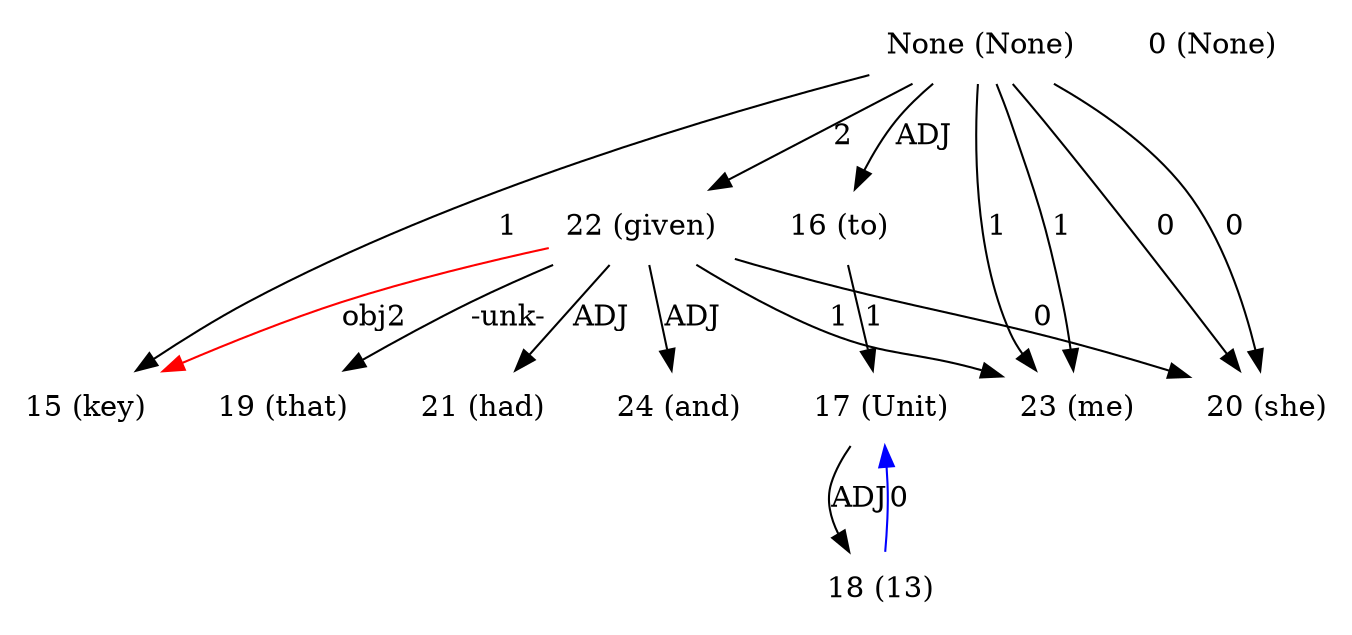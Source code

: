 digraph G{
edge [dir=forward]
node [shape=plaintext]

None [label="None (None)"]
None -> 15 [label="1"]
None -> 22 [label="2"]
None -> 16 [label="ADJ"]
None [label="None (None)"]
None -> 23 [label="1"]
None -> 20 [label="0"]
None [label="None (None)"]
None -> 23 [label="1"]
None -> 20 [label="0"]
0 [label="0 (None)"]
15 [label="15 (key)"]
22 -> 15 [label="obj2", color="red"]
16 [label="16 (to)"]
16 -> 17 [label="1"]
17 [label="17 (Unit)"]
17 -> 18 [label="ADJ"]
18 [label="18 (13)"]
18 -> 17 [label="0", color="blue"]
19 [label="19 (that)"]
20 [label="20 (she)"]
21 [label="21 (had)"]
22 [label="22 (given)"]
22 -> 23 [label="1"]
22 -> 19 [label="-unk-"]
22 -> 21 [label="ADJ"]
22 -> 24 [label="ADJ"]
22 -> 20 [label="0"]
23 [label="23 (me)"]
24 [label="24 (and)"]
}
